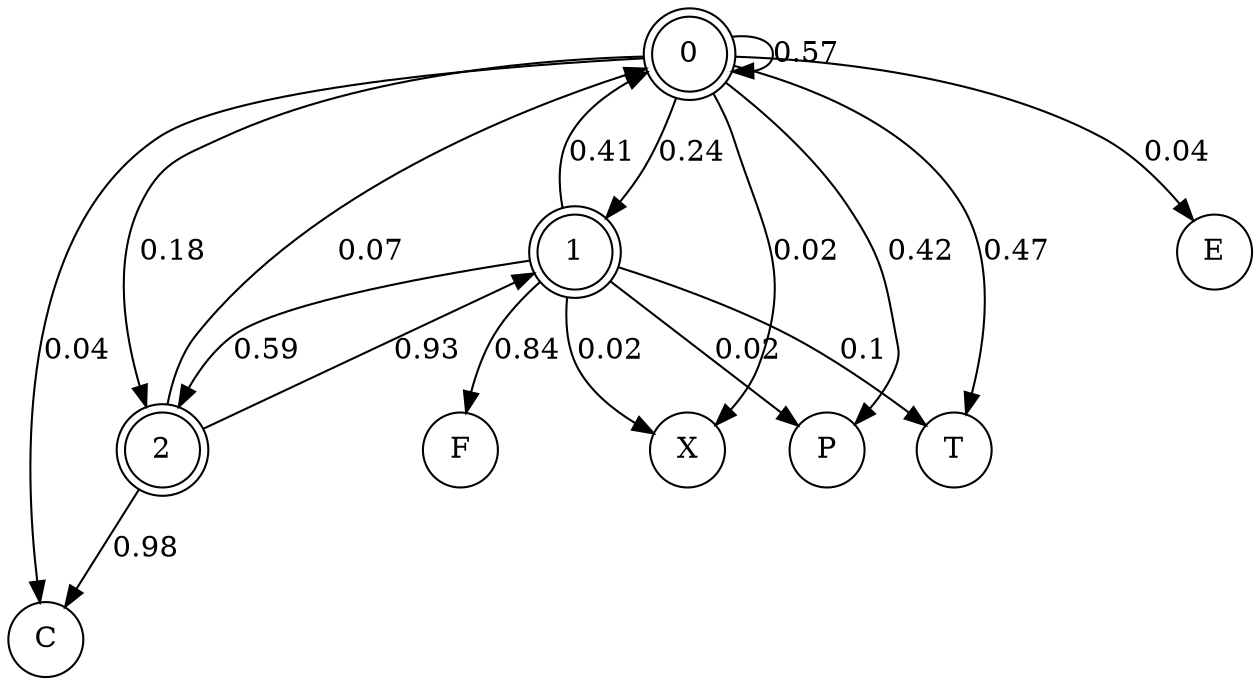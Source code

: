digraph G {
	subgraph states {
		node [shape=doublecircle]
				0 -> 0 [label=0.57]
				0 -> 1 [label=0.24]
				0 -> 2 [label=0.18]
				1 -> 0 [label=0.41]
				1 -> 2 [label=0.59]
				2 -> 0 [label=0.07]
				2 -> 1 [label=0.93]
		label = "states"
	}
	subgraph events {
		node [shape=circle]
				0 -> T [label=0.47]
				0 -> P [label=0.42]
				0 -> E [label=0.04]
				0 -> X [label=0.02]
				0 -> C [label=0.04]
				1 -> T [label=0.1]
				1 -> F [label=0.84]
				1 -> P [label=0.02]
				1 -> X [label=0.02]
				2 -> C [label=0.98]
		label = "actions"
		color=blue
	}
}